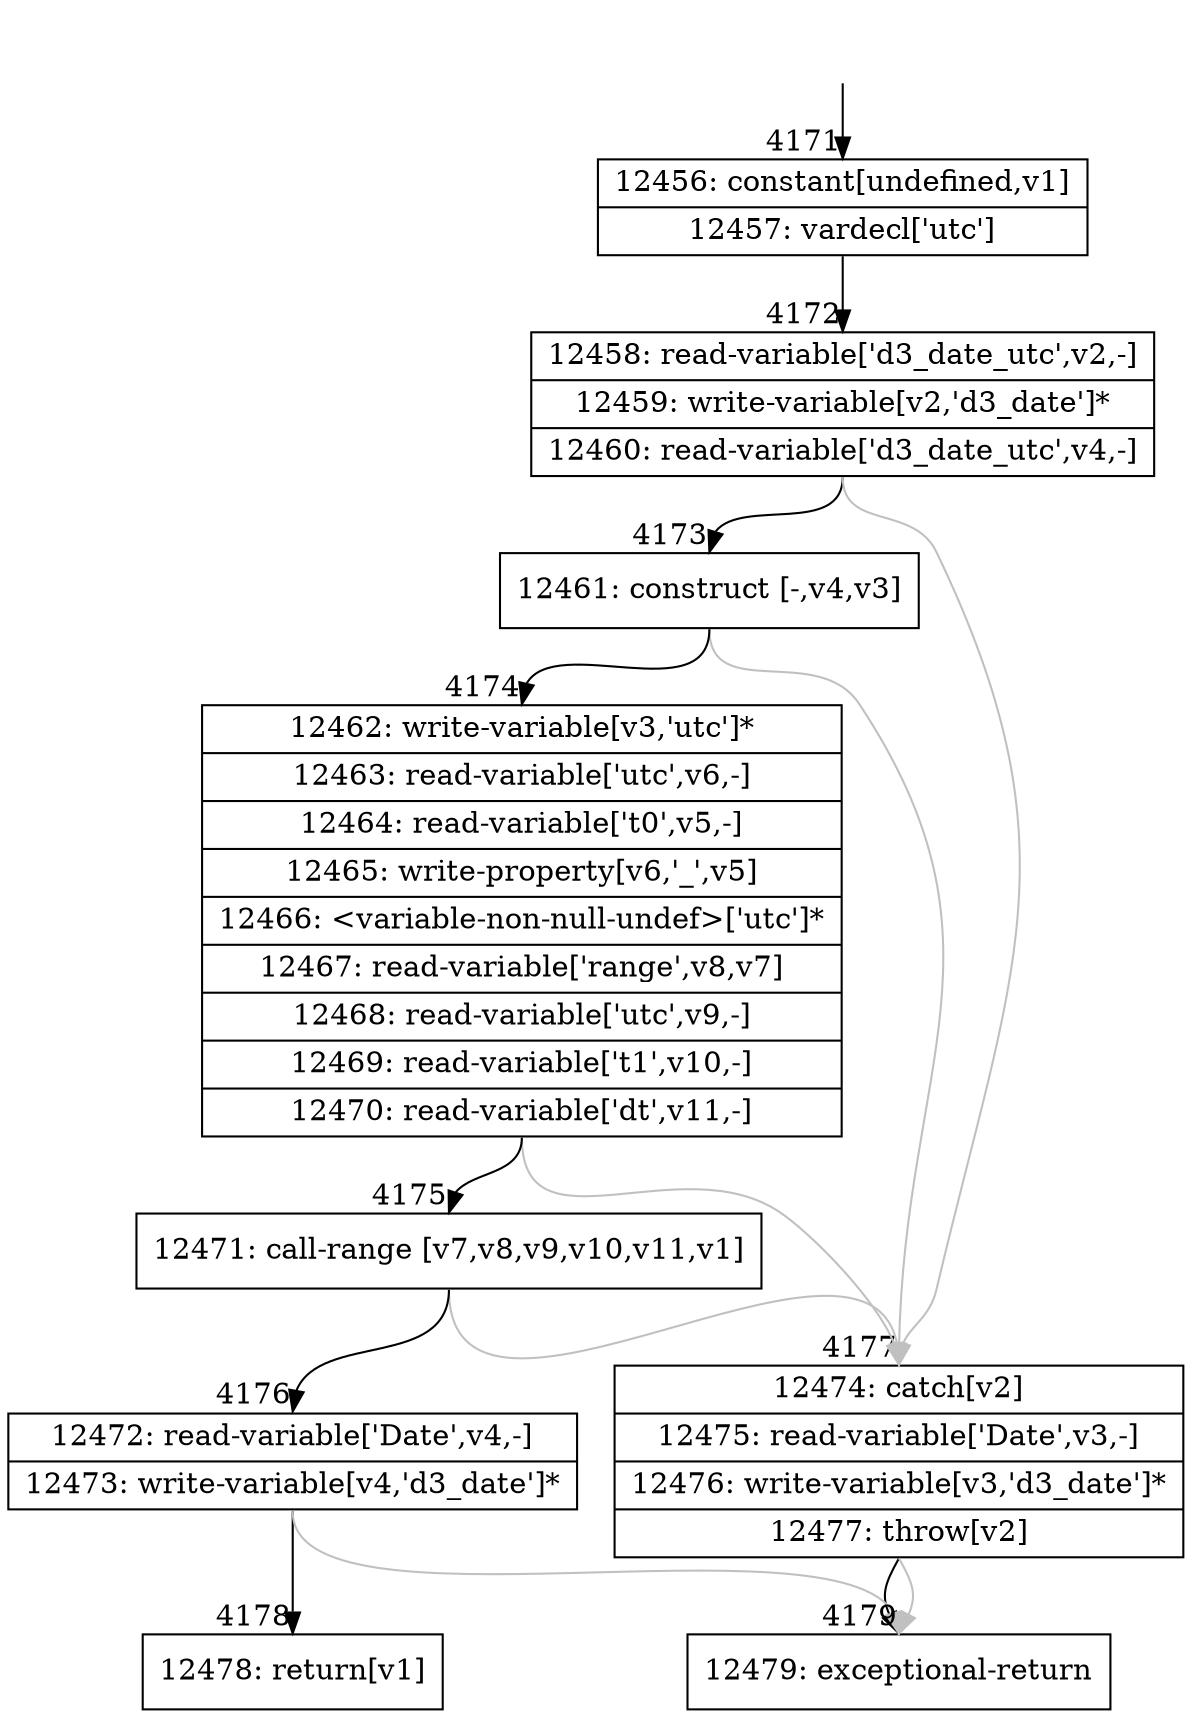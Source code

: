 digraph {
rankdir="TD"
BB_entry387[shape=none,label=""];
BB_entry387 -> BB4171 [tailport=s, headport=n, headlabel="    4171"]
BB4171 [shape=record label="{12456: constant[undefined,v1]|12457: vardecl['utc']}" ] 
BB4171 -> BB4172 [tailport=s, headport=n, headlabel="      4172"]
BB4172 [shape=record label="{12458: read-variable['d3_date_utc',v2,-]|12459: write-variable[v2,'d3_date']*|12460: read-variable['d3_date_utc',v4,-]}" ] 
BB4172 -> BB4173 [tailport=s, headport=n, headlabel="      4173"]
BB4172 -> BB4177 [tailport=s, headport=n, color=gray, headlabel="      4177"]
BB4173 [shape=record label="{12461: construct [-,v4,v3]}" ] 
BB4173 -> BB4174 [tailport=s, headport=n, headlabel="      4174"]
BB4173 -> BB4177 [tailport=s, headport=n, color=gray]
BB4174 [shape=record label="{12462: write-variable[v3,'utc']*|12463: read-variable['utc',v6,-]|12464: read-variable['t0',v5,-]|12465: write-property[v6,'_',v5]|12466: \<variable-non-null-undef\>['utc']*|12467: read-variable['range',v8,v7]|12468: read-variable['utc',v9,-]|12469: read-variable['t1',v10,-]|12470: read-variable['dt',v11,-]}" ] 
BB4174 -> BB4175 [tailport=s, headport=n, headlabel="      4175"]
BB4174 -> BB4177 [tailport=s, headport=n, color=gray]
BB4175 [shape=record label="{12471: call-range [v7,v8,v9,v10,v11,v1]}" ] 
BB4175 -> BB4176 [tailport=s, headport=n, headlabel="      4176"]
BB4175 -> BB4177 [tailport=s, headport=n, color=gray]
BB4176 [shape=record label="{12472: read-variable['Date',v4,-]|12473: write-variable[v4,'d3_date']*}" ] 
BB4176 -> BB4178 [tailport=s, headport=n, headlabel="      4178"]
BB4176 -> BB4179 [tailport=s, headport=n, color=gray, headlabel="      4179"]
BB4177 [shape=record label="{12474: catch[v2]|12475: read-variable['Date',v3,-]|12476: write-variable[v3,'d3_date']*|12477: throw[v2]}" ] 
BB4177 -> BB4179 [tailport=s, headport=n]
BB4177 -> BB4179 [tailport=s, headport=n, color=gray]
BB4178 [shape=record label="{12478: return[v1]}" ] 
BB4179 [shape=record label="{12479: exceptional-return}" ] 
//#$~ 2429
}

